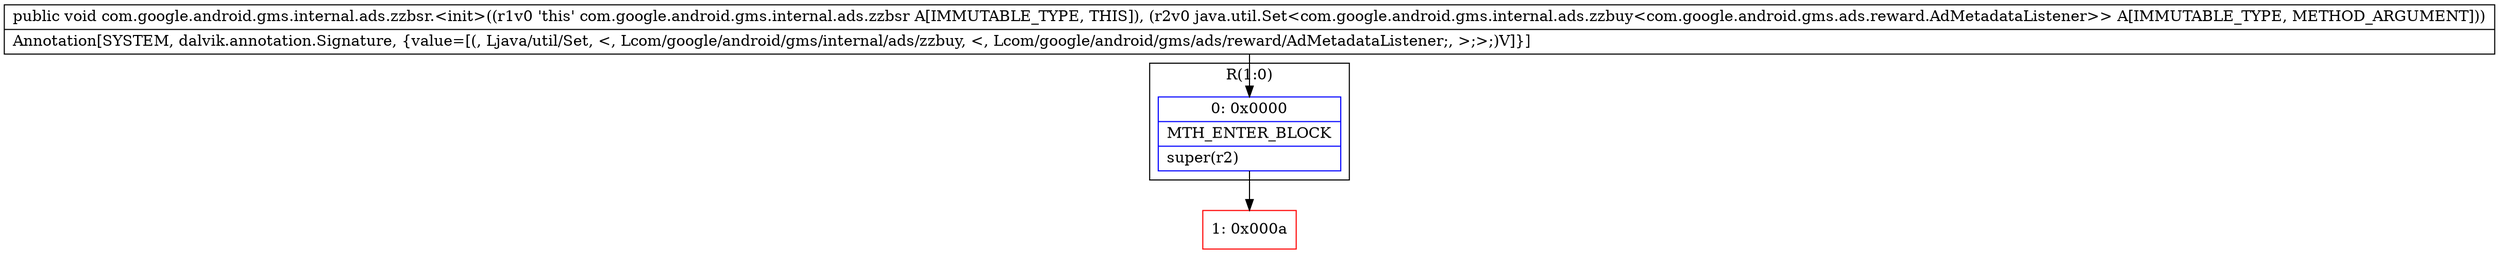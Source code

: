 digraph "CFG forcom.google.android.gms.internal.ads.zzbsr.\<init\>(Ljava\/util\/Set;)V" {
subgraph cluster_Region_552906206 {
label = "R(1:0)";
node [shape=record,color=blue];
Node_0 [shape=record,label="{0\:\ 0x0000|MTH_ENTER_BLOCK\l|super(r2)\l}"];
}
Node_1 [shape=record,color=red,label="{1\:\ 0x000a}"];
MethodNode[shape=record,label="{public void com.google.android.gms.internal.ads.zzbsr.\<init\>((r1v0 'this' com.google.android.gms.internal.ads.zzbsr A[IMMUTABLE_TYPE, THIS]), (r2v0 java.util.Set\<com.google.android.gms.internal.ads.zzbuy\<com.google.android.gms.ads.reward.AdMetadataListener\>\> A[IMMUTABLE_TYPE, METHOD_ARGUMENT]))  | Annotation[SYSTEM, dalvik.annotation.Signature, \{value=[(, Ljava\/util\/Set, \<, Lcom\/google\/android\/gms\/internal\/ads\/zzbuy, \<, Lcom\/google\/android\/gms\/ads\/reward\/AdMetadataListener;, \>;\>;)V]\}]\l}"];
MethodNode -> Node_0;
Node_0 -> Node_1;
}

